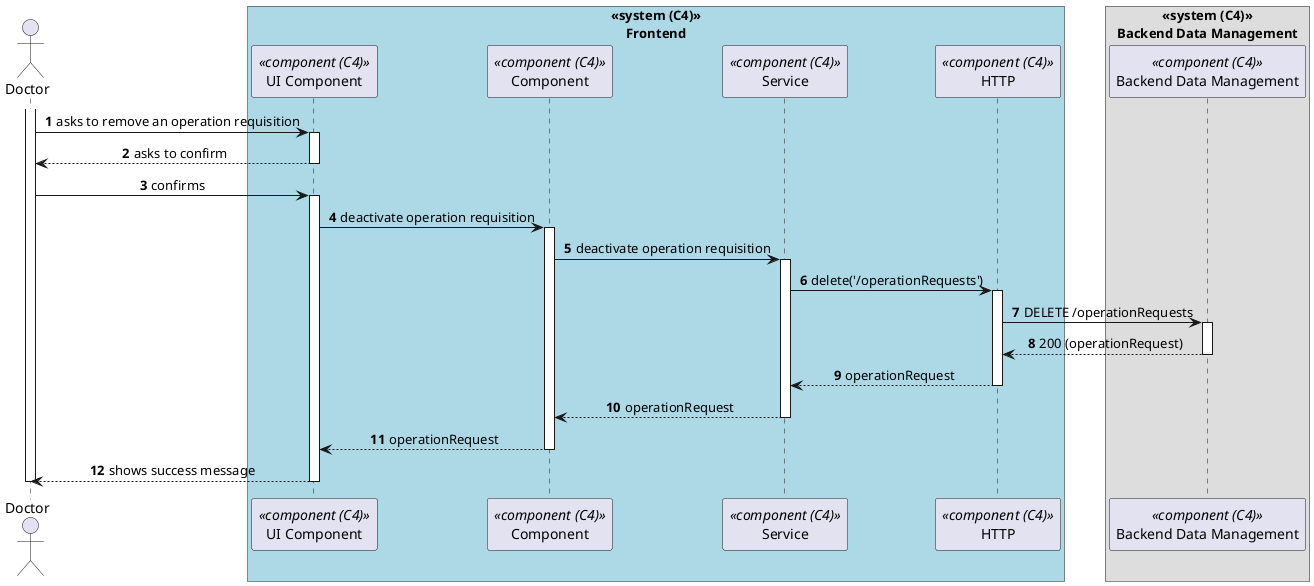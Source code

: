 @startuml process-view
autonumber
skinparam DefaultTextAlignment center
actor Doctor as "Doctor"
box "<<system (C4)>>\nFrontend"#LightBlue
    participant ComponentUI as "UI Component" <<component (C4)>>
    participant Component as "Component" <<component (C4)>>
    participant SRV as "Service" <<component (C4)>>
    participant HTTP as "HTTP" <<component (C4)>>
end box

box "<<system (C4)>>\nBackend Data Management"
  participant BackendDataManagement as "Backend Data Management" <<component (C4)>>
end box

activate Doctor
    Doctor -> ComponentUI : asks to remove an operation requisition
    activate ComponentUI
        ComponentUI --> Doctor : asks to confirm
    deactivate ComponentUI
    Doctor -> ComponentUI : confirms
    activate ComponentUI
        ComponentUI -> Component : deactivate operation requisition
        activate Component     
            Component -> SRV : deactivate operation requisition
            activate SRV
                SRV -> HTTP : delete('/operationRequests')
                activate HTTP
                    HTTP -> BackendDataManagement : DELETE /operationRequests
                    activate BackendDataManagement
                        BackendDataManagement --> HTTP : 200 (operationRequest)
                    deactivate BackendDataManagement
                    HTTP --> SRV : operationRequest
                deactivate HTTP
                SRV --> Component : operationRequest
            deactivate SRV
            Component --> ComponentUI : operationRequest
        deactivate Component
    Doctor <-- ComponentUI : shows success message
    deactivate ComponentUI
deactivate Doctor

@enduml